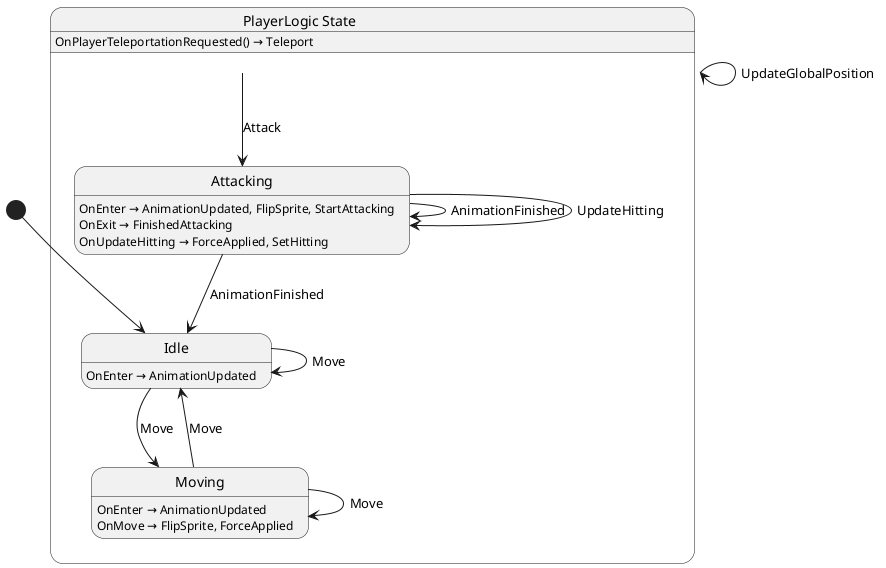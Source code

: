 @startuml PlayerLogic
state "PlayerLogic State" as Nevergreen_PlayerLogic_State {
  state "Attacking" as Nevergreen_PlayerLogic_State_Attacking
  state "Idle" as Nevergreen_PlayerLogic_State_Idle
  state "Moving" as Nevergreen_PlayerLogic_State_Moving
}

Nevergreen_PlayerLogic_State --> Nevergreen_PlayerLogic_State : UpdateGlobalPosition
Nevergreen_PlayerLogic_State --> Nevergreen_PlayerLogic_State_Attacking : Attack
Nevergreen_PlayerLogic_State_Attacking --> Nevergreen_PlayerLogic_State_Attacking : AnimationFinished
Nevergreen_PlayerLogic_State_Attacking --> Nevergreen_PlayerLogic_State_Attacking : UpdateHitting
Nevergreen_PlayerLogic_State_Attacking --> Nevergreen_PlayerLogic_State_Idle : AnimationFinished
Nevergreen_PlayerLogic_State_Idle --> Nevergreen_PlayerLogic_State_Idle : Move
Nevergreen_PlayerLogic_State_Idle --> Nevergreen_PlayerLogic_State_Moving : Move
Nevergreen_PlayerLogic_State_Moving --> Nevergreen_PlayerLogic_State_Idle : Move
Nevergreen_PlayerLogic_State_Moving --> Nevergreen_PlayerLogic_State_Moving : Move

Nevergreen_PlayerLogic_State : OnPlayerTeleportationRequested() → Teleport
Nevergreen_PlayerLogic_State_Attacking : OnEnter → AnimationUpdated, FlipSprite, StartAttacking
Nevergreen_PlayerLogic_State_Attacking : OnExit → FinishedAttacking
Nevergreen_PlayerLogic_State_Attacking : OnUpdateHitting → ForceApplied, SetHitting
Nevergreen_PlayerLogic_State_Idle : OnEnter → AnimationUpdated
Nevergreen_PlayerLogic_State_Moving : OnEnter → AnimationUpdated
Nevergreen_PlayerLogic_State_Moving : OnMove → FlipSprite, ForceApplied

[*] --> Nevergreen_PlayerLogic_State_Idle
@enduml